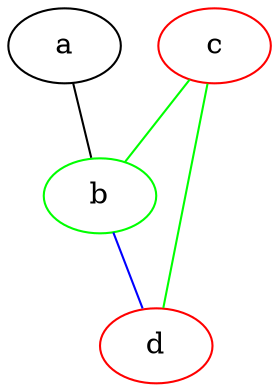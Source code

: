 graph gr{
	a, b;
	a--b;
	node[color=red];
	edge[color=green];
	c--d;
	b--d[color=blue];
	c--b;
	b[color = green];
}